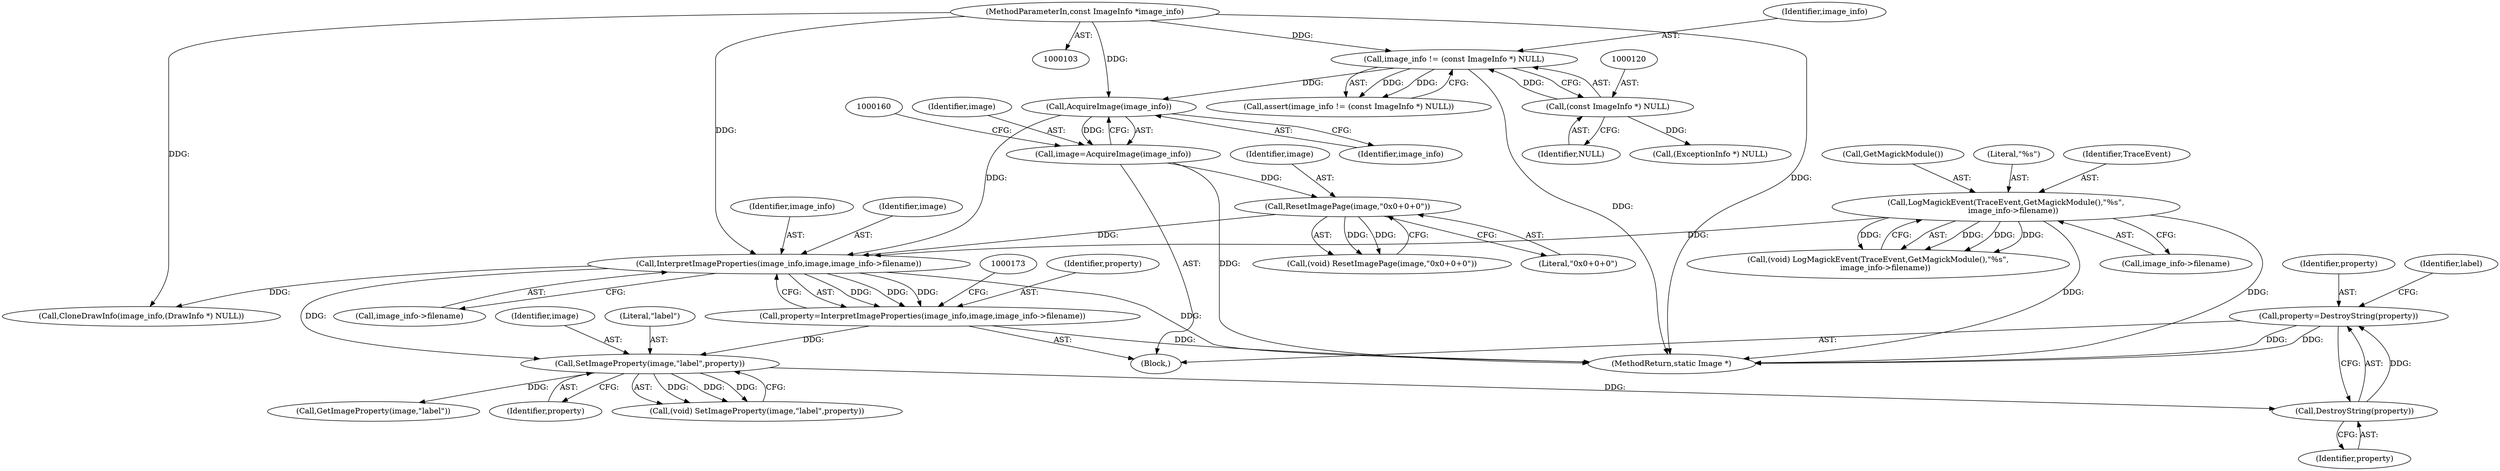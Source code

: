 digraph "0_ImageMagick_0474237508f39c4f783208123431815f1ededb76@pointer" {
"1000178" [label="(Call,property=DestroyString(property))"];
"1000180" [label="(Call,DestroyString(property))"];
"1000174" [label="(Call,SetImageProperty(image,\"label\",property))"];
"1000166" [label="(Call,InterpretImageProperties(image_info,image,image_info->filename))"];
"1000157" [label="(Call,AcquireImage(image_info))"];
"1000117" [label="(Call,image_info != (const ImageInfo *) NULL)"];
"1000104" [label="(MethodParameterIn,const ImageInfo *image_info)"];
"1000119" [label="(Call,(const ImageInfo *) NULL)"];
"1000161" [label="(Call,ResetImagePage(image,\"0x0+0+0\"))"];
"1000155" [label="(Call,image=AcquireImage(image_info))"];
"1000136" [label="(Call,LogMagickEvent(TraceEvent,GetMagickModule(),\"%s\",\n      image_info->filename))"];
"1000164" [label="(Call,property=InterpretImageProperties(image_info,image,image_info->filename))"];
"1000136" [label="(Call,LogMagickEvent(TraceEvent,GetMagickModule(),\"%s\",\n      image_info->filename))"];
"1000183" [label="(Identifier,label)"];
"1000155" [label="(Call,image=AcquireImage(image_info))"];
"1000169" [label="(Call,image_info->filename)"];
"1000174" [label="(Call,SetImageProperty(image,\"label\",property))"];
"1000176" [label="(Literal,\"label\")"];
"1000167" [label="(Identifier,image_info)"];
"1000178" [label="(Call,property=DestroyString(property))"];
"1000847" [label="(MethodReturn,static Image *)"];
"1000134" [label="(Call,(void) LogMagickEvent(TraceEvent,GetMagickModule(),\"%s\",\n      image_info->filename))"];
"1000157" [label="(Call,AcquireImage(image_info))"];
"1000158" [label="(Identifier,image_info)"];
"1000137" [label="(Identifier,TraceEvent)"];
"1000180" [label="(Call,DestroyString(property))"];
"1000161" [label="(Call,ResetImagePage(image,\"0x0+0+0\"))"];
"1000164" [label="(Call,property=InterpretImageProperties(image_info,image,image_info->filename))"];
"1000175" [label="(Identifier,image)"];
"1000159" [label="(Call,(void) ResetImagePage(image,\"0x0+0+0\"))"];
"1000138" [label="(Call,GetMagickModule())"];
"1000162" [label="(Identifier,image)"];
"1000116" [label="(Call,assert(image_info != (const ImageInfo *) NULL))"];
"1000172" [label="(Call,(void) SetImageProperty(image,\"label\",property))"];
"1000189" [label="(Call,CloneDrawInfo(image_info,(DrawInfo *) NULL))"];
"1000166" [label="(Call,InterpretImageProperties(image_info,image,image_info->filename))"];
"1000184" [label="(Call,GetImageProperty(image,\"label\"))"];
"1000106" [label="(Block,)"];
"1000179" [label="(Identifier,property)"];
"1000139" [label="(Literal,\"%s\")"];
"1000146" [label="(Call,(ExceptionInfo *) NULL)"];
"1000163" [label="(Literal,\"0x0+0+0\")"];
"1000165" [label="(Identifier,property)"];
"1000119" [label="(Call,(const ImageInfo *) NULL)"];
"1000177" [label="(Identifier,property)"];
"1000117" [label="(Call,image_info != (const ImageInfo *) NULL)"];
"1000168" [label="(Identifier,image)"];
"1000104" [label="(MethodParameterIn,const ImageInfo *image_info)"];
"1000140" [label="(Call,image_info->filename)"];
"1000181" [label="(Identifier,property)"];
"1000156" [label="(Identifier,image)"];
"1000121" [label="(Identifier,NULL)"];
"1000118" [label="(Identifier,image_info)"];
"1000178" -> "1000106"  [label="AST: "];
"1000178" -> "1000180"  [label="CFG: "];
"1000179" -> "1000178"  [label="AST: "];
"1000180" -> "1000178"  [label="AST: "];
"1000183" -> "1000178"  [label="CFG: "];
"1000178" -> "1000847"  [label="DDG: "];
"1000178" -> "1000847"  [label="DDG: "];
"1000180" -> "1000178"  [label="DDG: "];
"1000180" -> "1000181"  [label="CFG: "];
"1000181" -> "1000180"  [label="AST: "];
"1000174" -> "1000180"  [label="DDG: "];
"1000174" -> "1000172"  [label="AST: "];
"1000174" -> "1000177"  [label="CFG: "];
"1000175" -> "1000174"  [label="AST: "];
"1000176" -> "1000174"  [label="AST: "];
"1000177" -> "1000174"  [label="AST: "];
"1000172" -> "1000174"  [label="CFG: "];
"1000174" -> "1000172"  [label="DDG: "];
"1000174" -> "1000172"  [label="DDG: "];
"1000174" -> "1000172"  [label="DDG: "];
"1000166" -> "1000174"  [label="DDG: "];
"1000164" -> "1000174"  [label="DDG: "];
"1000174" -> "1000184"  [label="DDG: "];
"1000166" -> "1000164"  [label="AST: "];
"1000166" -> "1000169"  [label="CFG: "];
"1000167" -> "1000166"  [label="AST: "];
"1000168" -> "1000166"  [label="AST: "];
"1000169" -> "1000166"  [label="AST: "];
"1000164" -> "1000166"  [label="CFG: "];
"1000166" -> "1000847"  [label="DDG: "];
"1000166" -> "1000164"  [label="DDG: "];
"1000166" -> "1000164"  [label="DDG: "];
"1000166" -> "1000164"  [label="DDG: "];
"1000157" -> "1000166"  [label="DDG: "];
"1000104" -> "1000166"  [label="DDG: "];
"1000161" -> "1000166"  [label="DDG: "];
"1000136" -> "1000166"  [label="DDG: "];
"1000166" -> "1000189"  [label="DDG: "];
"1000157" -> "1000155"  [label="AST: "];
"1000157" -> "1000158"  [label="CFG: "];
"1000158" -> "1000157"  [label="AST: "];
"1000155" -> "1000157"  [label="CFG: "];
"1000157" -> "1000155"  [label="DDG: "];
"1000117" -> "1000157"  [label="DDG: "];
"1000104" -> "1000157"  [label="DDG: "];
"1000117" -> "1000116"  [label="AST: "];
"1000117" -> "1000119"  [label="CFG: "];
"1000118" -> "1000117"  [label="AST: "];
"1000119" -> "1000117"  [label="AST: "];
"1000116" -> "1000117"  [label="CFG: "];
"1000117" -> "1000847"  [label="DDG: "];
"1000117" -> "1000116"  [label="DDG: "];
"1000117" -> "1000116"  [label="DDG: "];
"1000104" -> "1000117"  [label="DDG: "];
"1000119" -> "1000117"  [label="DDG: "];
"1000104" -> "1000103"  [label="AST: "];
"1000104" -> "1000847"  [label="DDG: "];
"1000104" -> "1000189"  [label="DDG: "];
"1000119" -> "1000121"  [label="CFG: "];
"1000120" -> "1000119"  [label="AST: "];
"1000121" -> "1000119"  [label="AST: "];
"1000119" -> "1000146"  [label="DDG: "];
"1000161" -> "1000159"  [label="AST: "];
"1000161" -> "1000163"  [label="CFG: "];
"1000162" -> "1000161"  [label="AST: "];
"1000163" -> "1000161"  [label="AST: "];
"1000159" -> "1000161"  [label="CFG: "];
"1000161" -> "1000159"  [label="DDG: "];
"1000161" -> "1000159"  [label="DDG: "];
"1000155" -> "1000161"  [label="DDG: "];
"1000155" -> "1000106"  [label="AST: "];
"1000156" -> "1000155"  [label="AST: "];
"1000160" -> "1000155"  [label="CFG: "];
"1000155" -> "1000847"  [label="DDG: "];
"1000136" -> "1000134"  [label="AST: "];
"1000136" -> "1000140"  [label="CFG: "];
"1000137" -> "1000136"  [label="AST: "];
"1000138" -> "1000136"  [label="AST: "];
"1000139" -> "1000136"  [label="AST: "];
"1000140" -> "1000136"  [label="AST: "];
"1000134" -> "1000136"  [label="CFG: "];
"1000136" -> "1000847"  [label="DDG: "];
"1000136" -> "1000847"  [label="DDG: "];
"1000136" -> "1000134"  [label="DDG: "];
"1000136" -> "1000134"  [label="DDG: "];
"1000136" -> "1000134"  [label="DDG: "];
"1000136" -> "1000134"  [label="DDG: "];
"1000164" -> "1000106"  [label="AST: "];
"1000165" -> "1000164"  [label="AST: "];
"1000173" -> "1000164"  [label="CFG: "];
"1000164" -> "1000847"  [label="DDG: "];
}
